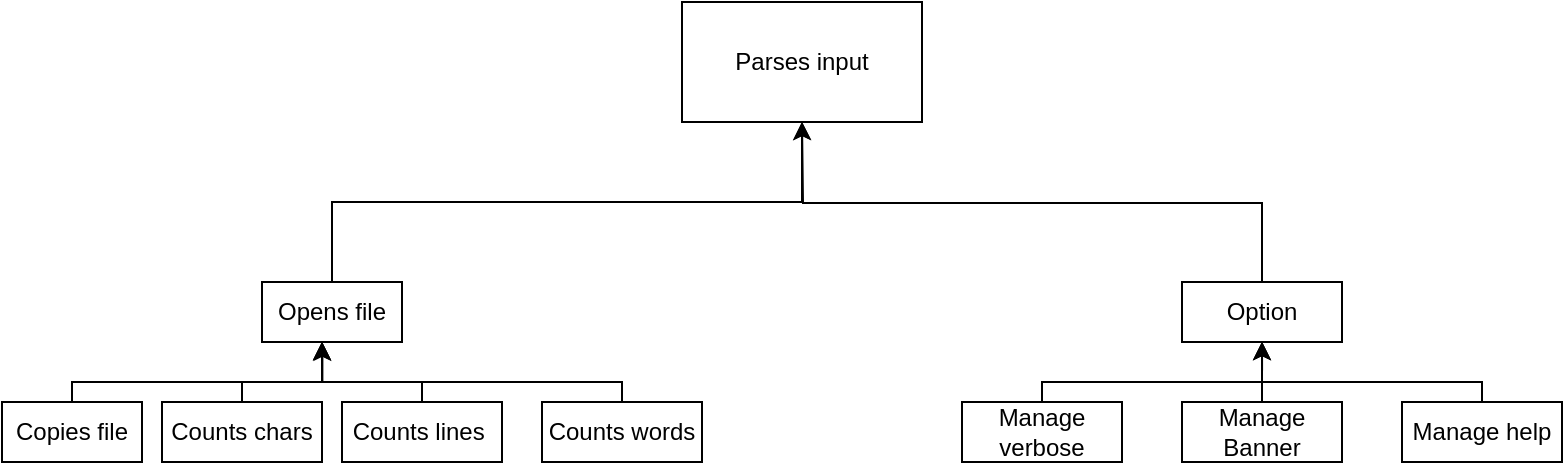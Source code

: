 <mxfile version="13.7.9" type="github"><diagram id="C5RBs43oDa-KdzZeNtuy" name="Page-1"><mxGraphModel dx="870" dy="595" grid="1" gridSize="10" guides="1" tooltips="1" connect="1" arrows="1" fold="1" page="1" pageScale="1" pageWidth="827" pageHeight="1169" math="0" shadow="0"><root><mxCell id="WIyWlLk6GJQsqaUBKTNV-0"/><mxCell id="WIyWlLk6GJQsqaUBKTNV-1" parent="WIyWlLk6GJQsqaUBKTNV-0"/><mxCell id="LxYAtH9U7Fuo-5kLsAKj-27" style="edgeStyle=orthogonalEdgeStyle;rounded=0;orthogonalLoop=1;jettySize=auto;html=1;exitX=0.5;exitY=0;exitDx=0;exitDy=0;entryX=0.5;entryY=1;entryDx=0;entryDy=0;" parent="WIyWlLk6GJQsqaUBKTNV-1" source="LxYAtH9U7Fuo-5kLsAKj-0" target="LxYAtH9U7Fuo-5kLsAKj-19" edge="1"><mxGeometry relative="1" as="geometry"/></mxCell><mxCell id="LxYAtH9U7Fuo-5kLsAKj-0" value="Opens file" style="rounded=0;whiteSpace=wrap;html=1;" parent="WIyWlLk6GJQsqaUBKTNV-1" vertex="1"><mxGeometry x="160" y="200" width="70" height="30" as="geometry"/></mxCell><mxCell id="LxYAtH9U7Fuo-5kLsAKj-17" style="edgeStyle=orthogonalEdgeStyle;rounded=0;orthogonalLoop=1;jettySize=auto;html=1;exitX=0.5;exitY=0;exitDx=0;exitDy=0;" parent="WIyWlLk6GJQsqaUBKTNV-1" source="LxYAtH9U7Fuo-5kLsAKj-1" edge="1"><mxGeometry relative="1" as="geometry"><mxPoint x="190" y="230" as="targetPoint"/><Array as="points"><mxPoint x="65" y="250"/><mxPoint x="190" y="250"/></Array></mxGeometry></mxCell><mxCell id="LxYAtH9U7Fuo-5kLsAKj-1" value="Copies file" style="rounded=0;whiteSpace=wrap;html=1;" parent="WIyWlLk6GJQsqaUBKTNV-1" vertex="1"><mxGeometry x="30" y="260" width="70" height="30" as="geometry"/></mxCell><mxCell id="LxYAtH9U7Fuo-5kLsAKj-16" style="edgeStyle=orthogonalEdgeStyle;rounded=0;orthogonalLoop=1;jettySize=auto;html=1;exitX=0.5;exitY=0;exitDx=0;exitDy=0;" parent="WIyWlLk6GJQsqaUBKTNV-1" source="LxYAtH9U7Fuo-5kLsAKj-3" target="LxYAtH9U7Fuo-5kLsAKj-0" edge="1"><mxGeometry relative="1" as="geometry"><Array as="points"><mxPoint x="150" y="250"/><mxPoint x="190" y="250"/></Array></mxGeometry></mxCell><mxCell id="LxYAtH9U7Fuo-5kLsAKj-3" value="Counts chars" style="rounded=0;whiteSpace=wrap;html=1;" parent="WIyWlLk6GJQsqaUBKTNV-1" vertex="1"><mxGeometry x="110" y="260" width="80" height="30" as="geometry"/></mxCell><mxCell id="LxYAtH9U7Fuo-5kLsAKj-15" style="edgeStyle=orthogonalEdgeStyle;rounded=0;orthogonalLoop=1;jettySize=auto;html=1;exitX=0.5;exitY=0;exitDx=0;exitDy=0;entryX=0.431;entryY=1.014;entryDx=0;entryDy=0;entryPerimeter=0;" parent="WIyWlLk6GJQsqaUBKTNV-1" source="LxYAtH9U7Fuo-5kLsAKj-4" target="LxYAtH9U7Fuo-5kLsAKj-0" edge="1"><mxGeometry relative="1" as="geometry"><Array as="points"><mxPoint x="240" y="250"/><mxPoint x="190" y="250"/></Array></mxGeometry></mxCell><mxCell id="LxYAtH9U7Fuo-5kLsAKj-4" value="Counts lines&amp;nbsp;" style="rounded=0;whiteSpace=wrap;html=1;" parent="WIyWlLk6GJQsqaUBKTNV-1" vertex="1"><mxGeometry x="200" y="260" width="80" height="30" as="geometry"/></mxCell><mxCell id="LxYAtH9U7Fuo-5kLsAKj-13" style="edgeStyle=orthogonalEdgeStyle;rounded=0;orthogonalLoop=1;jettySize=auto;html=1;exitX=0.5;exitY=0;exitDx=0;exitDy=0;entryX=0.429;entryY=1;entryDx=0;entryDy=0;entryPerimeter=0;" parent="WIyWlLk6GJQsqaUBKTNV-1" source="LxYAtH9U7Fuo-5kLsAKj-5" target="LxYAtH9U7Fuo-5kLsAKj-0" edge="1"><mxGeometry relative="1" as="geometry"><mxPoint x="190.03" y="280" as="targetPoint"/><Array as="points"><mxPoint x="340" y="250"/><mxPoint x="190" y="250"/></Array></mxGeometry></mxCell><mxCell id="LxYAtH9U7Fuo-5kLsAKj-5" value="Counts words" style="rounded=0;whiteSpace=wrap;html=1;" parent="WIyWlLk6GJQsqaUBKTNV-1" vertex="1"><mxGeometry x="300" y="260" width="80" height="30" as="geometry"/></mxCell><mxCell id="LxYAtH9U7Fuo-5kLsAKj-19" value="Parses input" style="rounded=0;whiteSpace=wrap;html=1;" parent="WIyWlLk6GJQsqaUBKTNV-1" vertex="1"><mxGeometry x="370" y="60" width="120" height="60" as="geometry"/></mxCell><mxCell id="LxYAtH9U7Fuo-5kLsAKj-28" style="edgeStyle=orthogonalEdgeStyle;rounded=0;orthogonalLoop=1;jettySize=auto;html=1;exitX=0.5;exitY=0;exitDx=0;exitDy=0;" parent="WIyWlLk6GJQsqaUBKTNV-1" source="LxYAtH9U7Fuo-5kLsAKj-20" edge="1"><mxGeometry relative="1" as="geometry"><mxPoint x="430" y="120" as="targetPoint"/></mxGeometry></mxCell><mxCell id="LxYAtH9U7Fuo-5kLsAKj-20" value="Option" style="whiteSpace=wrap;html=1;" parent="WIyWlLk6GJQsqaUBKTNV-1" vertex="1"><mxGeometry x="620" y="200" width="80" height="30" as="geometry"/></mxCell><mxCell id="LxYAtH9U7Fuo-5kLsAKj-26" style="edgeStyle=orthogonalEdgeStyle;rounded=0;orthogonalLoop=1;jettySize=auto;html=1;exitX=0.5;exitY=0;exitDx=0;exitDy=0;" parent="WIyWlLk6GJQsqaUBKTNV-1" source="LxYAtH9U7Fuo-5kLsAKj-21" edge="1"><mxGeometry relative="1" as="geometry"><mxPoint x="660" y="230" as="targetPoint"/><Array as="points"><mxPoint x="770" y="250"/><mxPoint x="660" y="250"/></Array></mxGeometry></mxCell><mxCell id="LxYAtH9U7Fuo-5kLsAKj-21" value="Manage help" style="whiteSpace=wrap;html=1;" parent="WIyWlLk6GJQsqaUBKTNV-1" vertex="1"><mxGeometry x="730" y="260" width="80" height="30" as="geometry"/></mxCell><mxCell id="LxYAtH9U7Fuo-5kLsAKj-25" style="edgeStyle=orthogonalEdgeStyle;rounded=0;orthogonalLoop=1;jettySize=auto;html=1;exitX=0.5;exitY=0;exitDx=0;exitDy=0;" parent="WIyWlLk6GJQsqaUBKTNV-1" source="LxYAtH9U7Fuo-5kLsAKj-22" edge="1"><mxGeometry relative="1" as="geometry"><mxPoint x="660.034" y="230" as="targetPoint"/></mxGeometry></mxCell><mxCell id="LxYAtH9U7Fuo-5kLsAKj-22" value="Manage Banner" style="whiteSpace=wrap;html=1;" parent="WIyWlLk6GJQsqaUBKTNV-1" vertex="1"><mxGeometry x="620" y="260" width="80" height="30" as="geometry"/></mxCell><mxCell id="LxYAtH9U7Fuo-5kLsAKj-24" style="edgeStyle=orthogonalEdgeStyle;rounded=0;orthogonalLoop=1;jettySize=auto;html=1;exitX=0.5;exitY=0;exitDx=0;exitDy=0;entryX=0.5;entryY=1;entryDx=0;entryDy=0;" parent="WIyWlLk6GJQsqaUBKTNV-1" source="LxYAtH9U7Fuo-5kLsAKj-23" target="LxYAtH9U7Fuo-5kLsAKj-20" edge="1"><mxGeometry relative="1" as="geometry"><Array as="points"><mxPoint x="550" y="250"/><mxPoint x="660" y="250"/></Array></mxGeometry></mxCell><mxCell id="LxYAtH9U7Fuo-5kLsAKj-23" value="Manage verbose" style="whiteSpace=wrap;html=1;" parent="WIyWlLk6GJQsqaUBKTNV-1" vertex="1"><mxGeometry x="510" y="260" width="80" height="30" as="geometry"/></mxCell></root></mxGraphModel></diagram></mxfile>